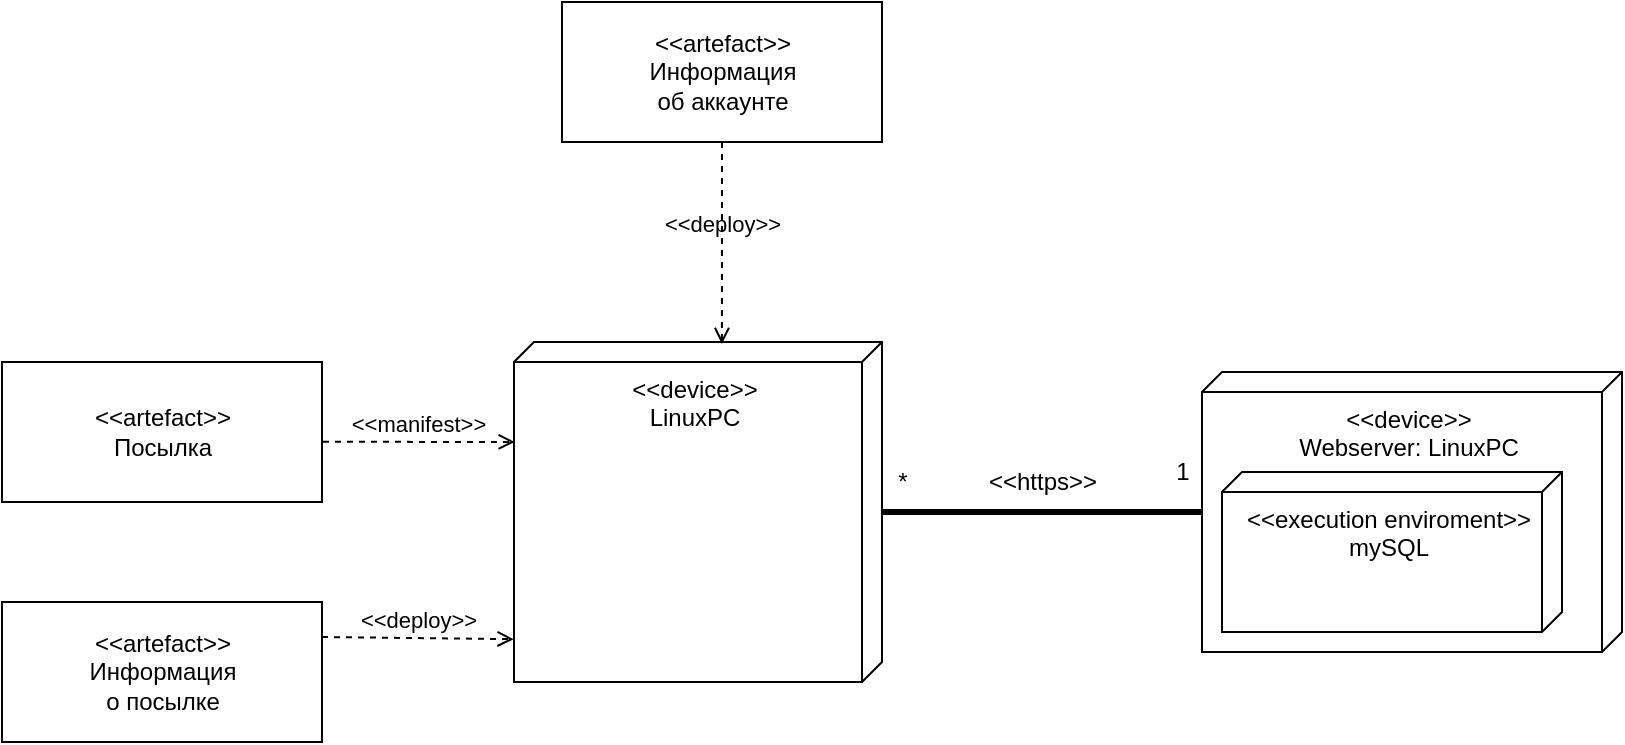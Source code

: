 <mxfile version="20.8.16" type="device"><diagram id="N-GADN3hEbA-36iFdk5G" name="Страница 1"><mxGraphModel dx="178" dy="585" grid="1" gridSize="10" guides="1" tooltips="1" connect="1" arrows="1" fold="1" page="1" pageScale="1" pageWidth="827" pageHeight="1169" math="0" shadow="0"><root><mxCell id="0"/><mxCell id="1" parent="0"/><mxCell id="T6fOxWppUkCRTVn3rpe--3" value="&amp;lt;&amp;lt;device&amp;gt;&amp;gt;&lt;br style=&quot;border-color: var(--border-color);&quot;&gt;LinuxPC" style="verticalAlign=top;align=center;shape=cube;size=10;direction=south;fontStyle=0;html=1;boundedLbl=1;spacingLeft=5;" parent="1" vertex="1"><mxGeometry x="1136" y="280" width="184" height="170" as="geometry"/></mxCell><mxCell id="B_P1oE1jM7cT5EP3Gkbk-2" value="&amp;lt;&amp;lt;artefact&amp;gt;&amp;gt;&lt;b&gt;&lt;br&gt;&lt;/b&gt;Информация&lt;br&gt;о посылке" style="text;html=1;align=center;verticalAlign=middle;dashed=0;fillColor=#ffffff;strokeColor=#000000;" parent="1" vertex="1"><mxGeometry x="880" y="410" width="160" height="70" as="geometry"/></mxCell><mxCell id="B_P1oE1jM7cT5EP3Gkbk-3" value="&amp;lt;&amp;lt;artefact&amp;gt;&amp;gt;&lt;br&gt;Посылка" style="text;html=1;align=center;verticalAlign=middle;dashed=0;fillColor=#ffffff;strokeColor=#000000;" parent="1" vertex="1"><mxGeometry x="880" y="290" width="160" height="70" as="geometry"/></mxCell><mxCell id="B_P1oE1jM7cT5EP3Gkbk-9" value="&amp;lt;&amp;lt;deploy&amp;gt;&amp;gt;" style="html=1;verticalAlign=bottom;labelBackgroundColor=none;endArrow=open;endFill=0;dashed=1;rounded=0;exitX=1;exitY=0.25;exitDx=0;exitDy=0;entryX=0.874;entryY=1.001;entryDx=0;entryDy=0;entryPerimeter=0;" parent="1" source="B_P1oE1jM7cT5EP3Gkbk-2" target="T6fOxWppUkCRTVn3rpe--3" edge="1"><mxGeometry width="160" relative="1" as="geometry"><mxPoint x="1770" y="390" as="sourcePoint"/><mxPoint x="1930" y="390" as="targetPoint"/></mxGeometry></mxCell><mxCell id="B_P1oE1jM7cT5EP3Gkbk-13" value="&amp;lt;&amp;lt;manifest&amp;gt;&amp;gt;" style="html=1;verticalAlign=bottom;labelBackgroundColor=none;endArrow=open;endFill=0;dashed=1;rounded=0;exitX=1.003;exitY=0.57;exitDx=0;exitDy=0;entryX=0.294;entryY=0.998;entryDx=0;entryDy=0;entryPerimeter=0;exitPerimeter=0;" parent="1" source="B_P1oE1jM7cT5EP3Gkbk-3" target="T6fOxWppUkCRTVn3rpe--3" edge="1"><mxGeometry width="160" relative="1" as="geometry"><mxPoint x="1290" y="420" as="sourcePoint"/><mxPoint x="1390" y="480" as="targetPoint"/></mxGeometry></mxCell><mxCell id="B_P1oE1jM7cT5EP3Gkbk-17" value="" style="endArrow=none;startArrow=none;endFill=0;startFill=0;endSize=8;html=1;verticalAlign=bottom;labelBackgroundColor=none;strokeWidth=3;rounded=0;entryX=0;entryY=0;entryDx=85;entryDy=130;entryPerimeter=0;" parent="1" source="T6fOxWppUkCRTVn3rpe--3" edge="1"><mxGeometry width="160" relative="1" as="geometry"><mxPoint x="1770" y="570" as="sourcePoint"/><mxPoint x="1670.0" y="365" as="targetPoint"/></mxGeometry></mxCell><mxCell id="B_P1oE1jM7cT5EP3Gkbk-19" value="*" style="text;html=1;align=center;verticalAlign=middle;resizable=0;points=[];autosize=1;strokeColor=none;fillColor=none;" parent="1" vertex="1"><mxGeometry x="1320" y="340" width="20" height="20" as="geometry"/></mxCell><mxCell id="B_P1oE1jM7cT5EP3Gkbk-20" value="1" style="text;html=1;align=center;verticalAlign=middle;resizable=0;points=[];autosize=1;strokeColor=none;fillColor=none;" parent="1" vertex="1"><mxGeometry x="1460" y="335" width="20" height="20" as="geometry"/></mxCell><mxCell id="t3Z-KG5jQFGmMBw8vzxu-3" value="&amp;lt;&amp;lt;device&amp;gt;&amp;gt;&lt;br style=&quot;border-color: var(--border-color);&quot;&gt;&lt;div style=&quot;&quot;&gt;&lt;span style=&quot;background-color: initial;&quot;&gt;Webserver: LinuxPC&lt;/span&gt;&lt;/div&gt;" style="verticalAlign=top;align=center;shape=cube;size=10;direction=south;fontStyle=0;html=1;boundedLbl=1;spacingLeft=5;" vertex="1" parent="1"><mxGeometry x="1480" y="295" width="210" height="140" as="geometry"/></mxCell><mxCell id="t3Z-KG5jQFGmMBw8vzxu-4" value="&amp;lt;&amp;lt;execution enviroment&amp;gt;&amp;gt;&lt;br&gt;mySQL" style="verticalAlign=top;align=center;shape=cube;size=10;direction=south;html=1;boundedLbl=1;spacingLeft=5;" vertex="1" parent="t3Z-KG5jQFGmMBw8vzxu-3"><mxGeometry width="170" height="80" relative="1" as="geometry"><mxPoint x="10" y="50" as="offset"/></mxGeometry></mxCell><mxCell id="t3Z-KG5jQFGmMBw8vzxu-5" value="&amp;lt;&amp;lt;https&amp;gt;&amp;gt;" style="text;html=1;align=center;verticalAlign=middle;resizable=0;points=[];autosize=1;strokeColor=none;fillColor=none;" vertex="1" parent="1"><mxGeometry x="1360" y="335" width="80" height="30" as="geometry"/></mxCell><mxCell id="t3Z-KG5jQFGmMBw8vzxu-7" value="&amp;lt;&amp;lt;artefact&amp;gt;&amp;gt;&lt;b&gt;&lt;br&gt;&lt;/b&gt;Информация&lt;br&gt;об аккаунте" style="text;html=1;align=center;verticalAlign=middle;dashed=0;fillColor=#ffffff;strokeColor=#000000;" vertex="1" parent="1"><mxGeometry x="1160" y="110" width="160" height="70" as="geometry"/></mxCell><mxCell id="t3Z-KG5jQFGmMBw8vzxu-8" value="&amp;lt;&amp;lt;deploy&amp;gt;&amp;gt;" style="html=1;verticalAlign=bottom;labelBackgroundColor=none;endArrow=open;endFill=0;dashed=1;rounded=0;exitX=0.5;exitY=1;exitDx=0;exitDy=0;entryX=0.006;entryY=0.435;entryDx=0;entryDy=0;entryPerimeter=0;" edge="1" parent="1" source="t3Z-KG5jQFGmMBw8vzxu-7" target="T6fOxWppUkCRTVn3rpe--3"><mxGeometry width="160" relative="1" as="geometry"><mxPoint x="1050" y="437.5" as="sourcePoint"/><mxPoint x="1145.816" y="438.58" as="targetPoint"/></mxGeometry></mxCell></root></mxGraphModel></diagram></mxfile>